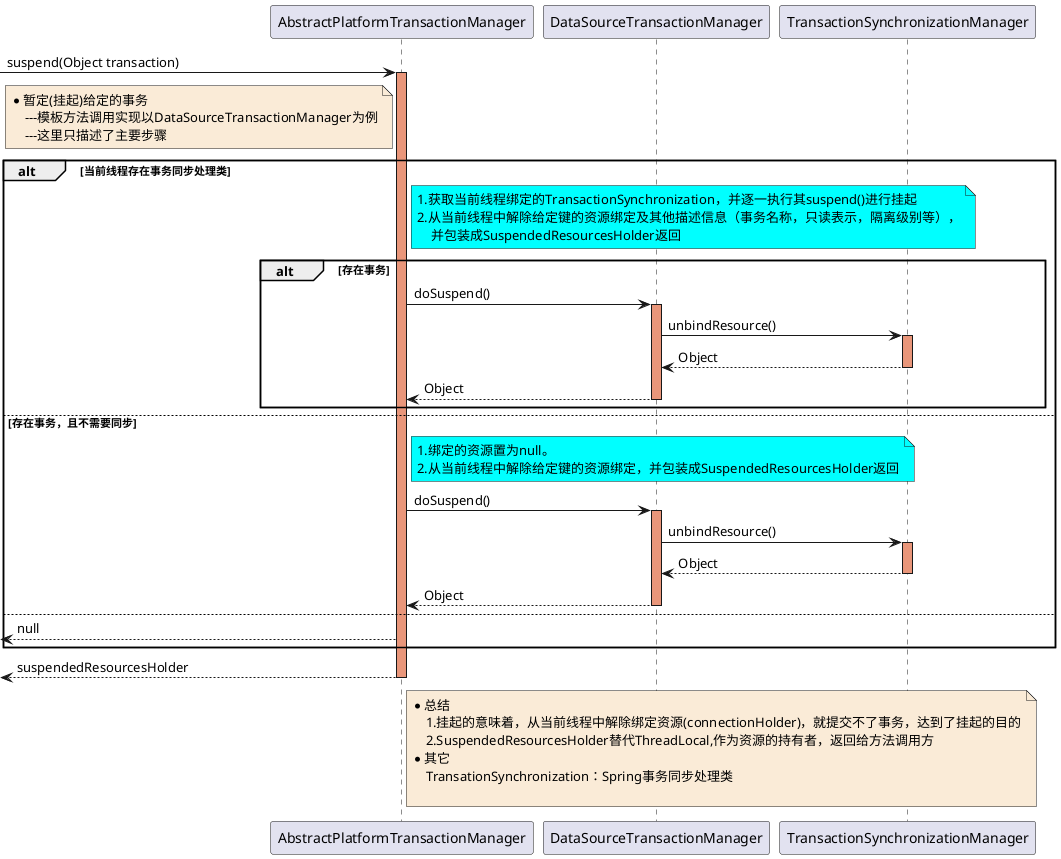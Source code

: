@startuml
-> AbstractPlatformTransactionManager: suspend(Object transaction)
activate AbstractPlatformTransactionManager #DarkSalmon

note left of AbstractPlatformTransactionManager #FAEBD7
    *暂定(挂起)给定的事务
        ---模板方法调用实现以DataSourceTransactionManager为例
        ---这里只描述了主要步骤
end note

    alt 当前线程存在事务同步处理类
        note right of AbstractPlatformTransactionManager #aqua
            1.获取当前线程绑定的TransactionSynchronization，并逐一执行其suspend()进行挂起
            2.从当前线程中解除给定键的资源绑定及其他描述信息（事务名称，只读表示，隔离级别等），
                并包装成SuspendedResourcesHolder返回
        end note

        alt 存在事务
            AbstractPlatformTransactionManager -> DataSourceTransactionManager : doSuspend()
            activate DataSourceTransactionManager #DarkSalmon

                DataSourceTransactionManager -> TransactionSynchronizationManager : unbindResource()
                activate TransactionSynchronizationManager #DarkSalmon
                TransactionSynchronizationManager --> DataSourceTransactionManager : Object
                deactivate TransactionSynchronizationManager

            DataSourceTransactionManager --> AbstractPlatformTransactionManager : Object
            deactivate DataSourceTransactionManager
        end

    else 存在事务，且不需要同步
        note right of AbstractPlatformTransactionManager #aqua
            1.绑定的资源置为null。
            2.从当前线程中解除给定键的资源绑定，并包装成SuspendedResourcesHolder返回
        end note

        AbstractPlatformTransactionManager -> DataSourceTransactionManager : doSuspend()
        activate DataSourceTransactionManager #DarkSalmon

            DataSourceTransactionManager -> TransactionSynchronizationManager : unbindResource()
            activate TransactionSynchronizationManager #DarkSalmon
            TransactionSynchronizationManager --> DataSourceTransactionManager : Object
            deactivate TransactionSynchronizationManager

        DataSourceTransactionManager --> AbstractPlatformTransactionManager : Object
        deactivate DataSourceTransactionManager
    else
<-- AbstractPlatformTransactionManager: null
    end


<-- AbstractPlatformTransactionManager: suspendedResourcesHolder
deactivate AbstractPlatformTransactionManager

note right of AbstractPlatformTransactionManager #FAEBD7
    *总结
        1.挂起的意味着，从当前线程中解除绑定资源(connectionHolder)，就提交不了事务，达到了挂起的目的
        2.SuspendedResourcesHolder替代ThreadLocal,作为资源的持有者，返回给方法调用方
    *其它
        TransationSynchronization：Spring事务同步处理类

end note

@enduml